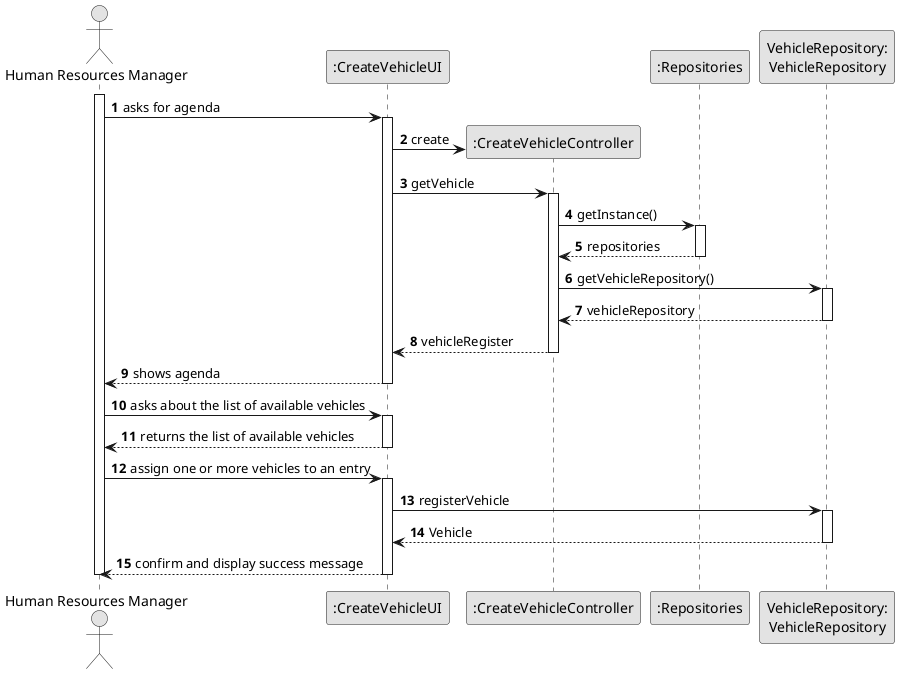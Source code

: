 @startuml
skinparam monochrome true
skinparam packageStyle rectangle
skinparam shadowing false

autonumber

'hide footbox
actor "Human Resources Manager" as ADM
participant ":CreateVehicleUI" as UI
participant ":CreateVehicleController" as CTRL
participant ":Repositories" as RepositorySingleton
participant "VehicleRepository:\nVehicleRepository" as TaskCategoryRepository


activate ADM

        ADM -> UI : asks for agenda

        activate UI

'            UI --> ADM : requests data (reference, description,  informal \n description, technical description, duration, cost)
            'create CTRL
            UI -> CTRL** : create

            UI -> CTRL : getVehicle
            activate CTRL

                CTRL -> RepositorySingleton : getInstance()
                activate RepositorySingleton

                    RepositorySingleton --> CTRL: repositories
                deactivate RepositorySingleton

                CTRL -> TaskCategoryRepository : getVehicleRepository()
                activate TaskCategoryRepository

                    TaskCategoryRepository --> CTRL: vehicleRepository
                deactivate TaskCategoryRepository



                CTRL --> UI : vehicleRegister
            deactivate CTRL

            UI --> ADM : shows agenda
        deactivate UI

    ADM -> UI : asks about the list of available vehicles
    activate UI

        UI --> ADM : returns the list of available vehicles
    deactivate UI

    ADM -> UI : assign one or more vehicles to an entry
    activate UI

    UI -> TaskCategoryRepository : registerVehicle

        activate TaskCategoryRepository

        TaskCategoryRepository --> UI : Vehicle


        deactivate  TaskCategoryRepository

            deactivate CTRL
            UI --> ADM:  confirm and display success message
    deactivate UI

deactivate ADM

@enduml